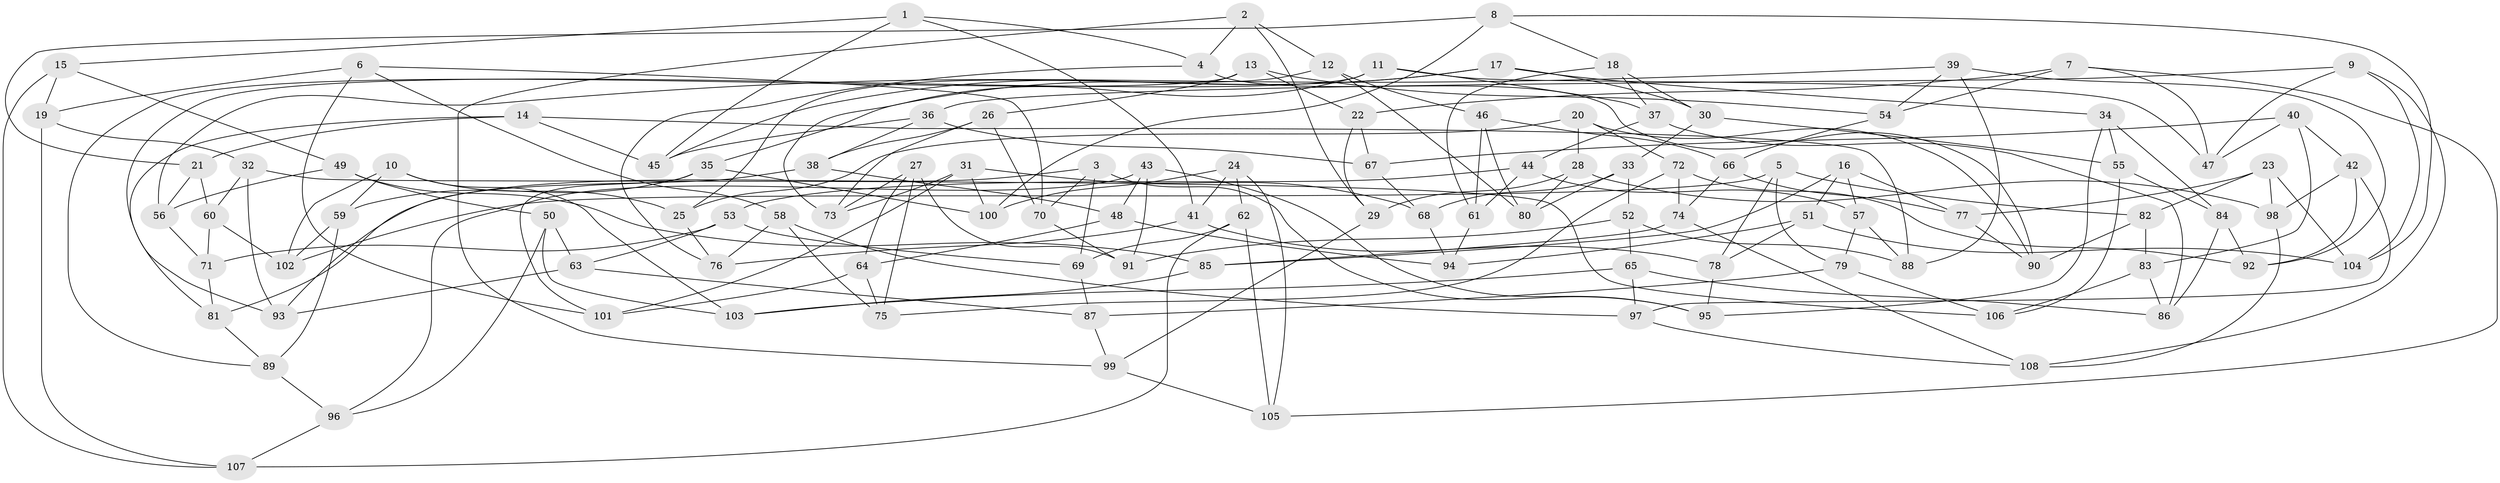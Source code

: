 // Generated by graph-tools (version 1.1) at 2025/02/03/09/25 03:02:59]
// undirected, 108 vertices, 216 edges
graph export_dot {
graph [start="1"]
  node [color=gray90,style=filled];
  1;
  2;
  3;
  4;
  5;
  6;
  7;
  8;
  9;
  10;
  11;
  12;
  13;
  14;
  15;
  16;
  17;
  18;
  19;
  20;
  21;
  22;
  23;
  24;
  25;
  26;
  27;
  28;
  29;
  30;
  31;
  32;
  33;
  34;
  35;
  36;
  37;
  38;
  39;
  40;
  41;
  42;
  43;
  44;
  45;
  46;
  47;
  48;
  49;
  50;
  51;
  52;
  53;
  54;
  55;
  56;
  57;
  58;
  59;
  60;
  61;
  62;
  63;
  64;
  65;
  66;
  67;
  68;
  69;
  70;
  71;
  72;
  73;
  74;
  75;
  76;
  77;
  78;
  79;
  80;
  81;
  82;
  83;
  84;
  85;
  86;
  87;
  88;
  89;
  90;
  91;
  92;
  93;
  94;
  95;
  96;
  97;
  98;
  99;
  100;
  101;
  102;
  103;
  104;
  105;
  106;
  107;
  108;
  1 -- 4;
  1 -- 45;
  1 -- 41;
  1 -- 15;
  2 -- 99;
  2 -- 12;
  2 -- 4;
  2 -- 29;
  3 -- 69;
  3 -- 95;
  3 -- 70;
  3 -- 81;
  4 -- 90;
  4 -- 76;
  5 -- 79;
  5 -- 102;
  5 -- 82;
  5 -- 78;
  6 -- 101;
  6 -- 19;
  6 -- 58;
  6 -- 70;
  7 -- 105;
  7 -- 47;
  7 -- 22;
  7 -- 54;
  8 -- 18;
  8 -- 104;
  8 -- 21;
  8 -- 100;
  9 -- 36;
  9 -- 104;
  9 -- 108;
  9 -- 47;
  10 -- 59;
  10 -- 103;
  10 -- 102;
  10 -- 25;
  11 -- 37;
  11 -- 47;
  11 -- 73;
  11 -- 93;
  12 -- 46;
  12 -- 80;
  12 -- 25;
  13 -- 89;
  13 -- 22;
  13 -- 26;
  13 -- 54;
  14 -- 45;
  14 -- 21;
  14 -- 81;
  14 -- 88;
  15 -- 19;
  15 -- 107;
  15 -- 49;
  16 -- 85;
  16 -- 57;
  16 -- 51;
  16 -- 77;
  17 -- 34;
  17 -- 45;
  17 -- 35;
  17 -- 30;
  18 -- 61;
  18 -- 37;
  18 -- 30;
  19 -- 32;
  19 -- 107;
  20 -- 90;
  20 -- 72;
  20 -- 25;
  20 -- 28;
  21 -- 60;
  21 -- 56;
  22 -- 67;
  22 -- 29;
  23 -- 98;
  23 -- 77;
  23 -- 82;
  23 -- 104;
  24 -- 105;
  24 -- 41;
  24 -- 100;
  24 -- 62;
  25 -- 76;
  26 -- 73;
  26 -- 70;
  26 -- 38;
  27 -- 73;
  27 -- 64;
  27 -- 91;
  27 -- 75;
  28 -- 98;
  28 -- 29;
  28 -- 80;
  29 -- 99;
  30 -- 33;
  30 -- 55;
  31 -- 73;
  31 -- 101;
  31 -- 100;
  31 -- 68;
  32 -- 93;
  32 -- 106;
  32 -- 60;
  33 -- 68;
  33 -- 52;
  33 -- 80;
  34 -- 84;
  34 -- 95;
  34 -- 55;
  35 -- 59;
  35 -- 100;
  35 -- 101;
  36 -- 45;
  36 -- 38;
  36 -- 67;
  37 -- 44;
  37 -- 86;
  38 -- 93;
  38 -- 48;
  39 -- 54;
  39 -- 56;
  39 -- 88;
  39 -- 92;
  40 -- 83;
  40 -- 42;
  40 -- 47;
  40 -- 67;
  41 -- 78;
  41 -- 76;
  42 -- 97;
  42 -- 98;
  42 -- 92;
  43 -- 95;
  43 -- 96;
  43 -- 48;
  43 -- 91;
  44 -- 57;
  44 -- 61;
  44 -- 53;
  46 -- 61;
  46 -- 66;
  46 -- 80;
  48 -- 64;
  48 -- 94;
  49 -- 85;
  49 -- 50;
  49 -- 56;
  50 -- 96;
  50 -- 63;
  50 -- 103;
  51 -- 104;
  51 -- 94;
  51 -- 78;
  52 -- 88;
  52 -- 91;
  52 -- 65;
  53 -- 71;
  53 -- 63;
  53 -- 69;
  54 -- 66;
  55 -- 106;
  55 -- 84;
  56 -- 71;
  57 -- 79;
  57 -- 88;
  58 -- 76;
  58 -- 97;
  58 -- 75;
  59 -- 102;
  59 -- 89;
  60 -- 102;
  60 -- 71;
  61 -- 94;
  62 -- 69;
  62 -- 105;
  62 -- 107;
  63 -- 93;
  63 -- 87;
  64 -- 75;
  64 -- 101;
  65 -- 103;
  65 -- 97;
  65 -- 86;
  66 -- 74;
  66 -- 77;
  67 -- 68;
  68 -- 94;
  69 -- 87;
  70 -- 91;
  71 -- 81;
  72 -- 74;
  72 -- 92;
  72 -- 75;
  74 -- 85;
  74 -- 108;
  77 -- 90;
  78 -- 95;
  79 -- 106;
  79 -- 87;
  81 -- 89;
  82 -- 83;
  82 -- 90;
  83 -- 106;
  83 -- 86;
  84 -- 86;
  84 -- 92;
  85 -- 103;
  87 -- 99;
  89 -- 96;
  96 -- 107;
  97 -- 108;
  98 -- 108;
  99 -- 105;
}
